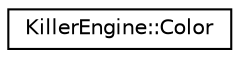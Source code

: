 digraph "Graphical Class Hierarchy"
{
  edge [fontname="Helvetica",fontsize="10",labelfontname="Helvetica",labelfontsize="10"];
  node [fontname="Helvetica",fontsize="10",shape=record];
  rankdir="LR";
  Node0 [label="KillerEngine::Color",height=0.2,width=0.4,color="black", fillcolor="white", style="filled",URL="$class_killer_engine_1_1_color.html"];
}
